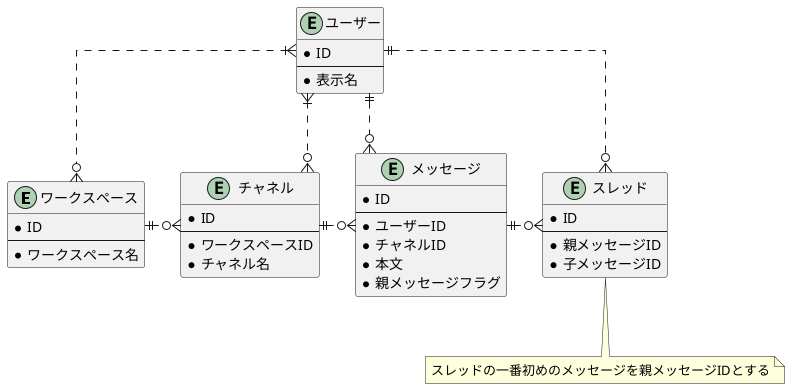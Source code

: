 @startuml

' hide the spot
' hide circle

' avoid problems with angled crows feet
skinparam linetype ortho

entity "ワークスペース" {
    *ID
    --
    *ワークスペース名
}

entity "チャネル" {
    *ID
    --
    *ワークスペースID
    *チャネル名
}

entity "メッセージ" {
    *ID
    --
    *ユーザーID
    *チャネルID
    *本文
    *親メッセージフラグ
}

entity "スレッド" {
    *ID
    --
    *親メッセージID
    *子メッセージID
}


entity "ユーザー" {
    *ID
    --
    *表示名
}

ワークスペース ||.r.o{ チャネル
チャネル ||.r.o{ メッセージ
メッセージ ||.r.o{ スレッド
ユーザー }|.d.o{ ワークスペース
ユーザー }|.d.o{ チャネル
ユーザー ||.d.o{ スレッド
ユーザー ||.d.o{ メッセージ

note bottom of スレッド : スレッドの一番初めのメッセージを親メッセージIDとする

@enduml